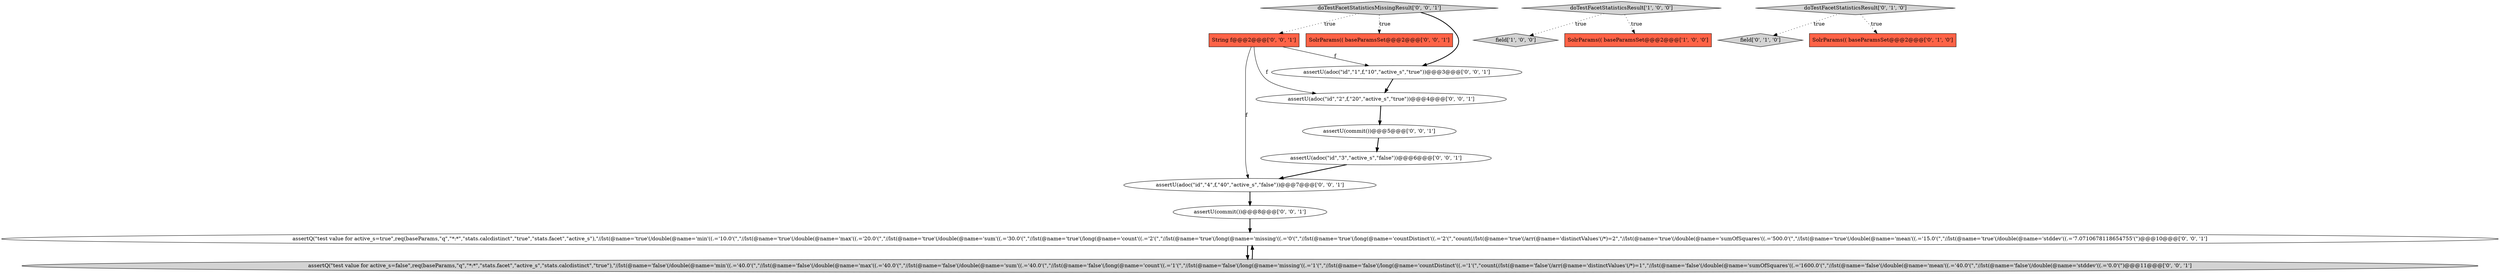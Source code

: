 digraph {
12 [style = filled, label = "assertU(adoc(\"id\",\"1\",f,\"10\",\"active_s\",\"true\"))@@@3@@@['0', '0', '1']", fillcolor = white, shape = ellipse image = "AAA0AAABBB3BBB"];
1 [style = filled, label = "doTestFacetStatisticsResult['1', '0', '0']", fillcolor = lightgray, shape = diamond image = "AAA0AAABBB1BBB"];
7 [style = filled, label = "assertU(commit())@@@5@@@['0', '0', '1']", fillcolor = white, shape = ellipse image = "AAA0AAABBB3BBB"];
13 [style = filled, label = "assertQ(\"test value for active_s=false\",req(baseParams,\"q\",\"*:*\",\"stats.facet\",\"active_s\",\"stats.calcdistinct\",\"true\"),\"//lst(@name='false'(/double(@name='min'((.='40.0'(\",\"//lst(@name='false'(/double(@name='max'((.='40.0'(\",\"//lst(@name='false'(/double(@name='sum'((.='40.0'(\",\"//lst(@name='false'(/long(@name='count'((.='1'(\",\"//lst(@name='false'(/long(@name='missing'((.='1'(\",\"//lst(@name='false'(/long(@name='countDistinct'((.='1'(\",\"count(//lst(@name='false'(/arr(@name='distinctValues'(/*)=1\",\"//lst(@name='false'(/double(@name='sumOfSquares'((.='1600.0'(\",\"//lst(@name='false'(/double(@name='mean'((.='40.0'(\",\"//lst(@name='false'(/double(@name='stddev'((.='0.0'(\")@@@11@@@['0', '0', '1']", fillcolor = lightgray, shape = ellipse image = "AAA0AAABBB3BBB"];
3 [style = filled, label = "field['0', '1', '0']", fillcolor = lightgray, shape = diamond image = "AAA0AAABBB2BBB"];
14 [style = filled, label = "assertU(adoc(\"id\",\"4\",f,\"40\",\"active_s\",\"false\"))@@@7@@@['0', '0', '1']", fillcolor = white, shape = ellipse image = "AAA0AAABBB3BBB"];
9 [style = filled, label = "assertQ(\"test value for active_s=true\",req(baseParams,\"q\",\"*:*\",\"stats.calcdistinct\",\"true\",\"stats.facet\",\"active_s\"),\"//lst(@name='true'(/double(@name='min'((.='10.0'(\",\"//lst(@name='true'(/double(@name='max'((.='20.0'(\",\"//lst(@name='true'(/double(@name='sum'((.='30.0'(\",\"//lst(@name='true'(/long(@name='count'((.='2'(\",\"//lst(@name='true'(/long(@name='missing'((.='0'(\",\"//lst(@name='true'(/long(@name='countDistinct'((.='2'(\",\"count(//lst(@name='true'(/arr(@name='distinctValues'(/*)=2\",\"//lst(@name='true'(/double(@name='sumOfSquares'((.='500.0'(\",\"//lst(@name='true'(/double(@name='mean'((.='15.0'(\",\"//lst(@name='true'(/double(@name='stddev'((.='7.0710678118654755'(\")@@@10@@@['0', '0', '1']", fillcolor = white, shape = ellipse image = "AAA0AAABBB3BBB"];
15 [style = filled, label = "SolrParams(( baseParamsSet@@@2@@@['0', '0', '1']", fillcolor = tomato, shape = box image = "AAA0AAABBB3BBB"];
4 [style = filled, label = "SolrParams(( baseParamsSet@@@2@@@['0', '1', '0']", fillcolor = tomato, shape = box image = "AAA0AAABBB2BBB"];
6 [style = filled, label = "doTestFacetStatisticsMissingResult['0', '0', '1']", fillcolor = lightgray, shape = diamond image = "AAA0AAABBB3BBB"];
16 [style = filled, label = "assertU(commit())@@@8@@@['0', '0', '1']", fillcolor = white, shape = ellipse image = "AAA0AAABBB3BBB"];
0 [style = filled, label = "field['1', '0', '0']", fillcolor = lightgray, shape = diamond image = "AAA0AAABBB1BBB"];
8 [style = filled, label = "assertU(adoc(\"id\",\"3\",\"active_s\",\"false\"))@@@6@@@['0', '0', '1']", fillcolor = white, shape = ellipse image = "AAA0AAABBB3BBB"];
11 [style = filled, label = "assertU(adoc(\"id\",\"2\",f,\"20\",\"active_s\",\"true\"))@@@4@@@['0', '0', '1']", fillcolor = white, shape = ellipse image = "AAA0AAABBB3BBB"];
5 [style = filled, label = "doTestFacetStatisticsResult['0', '1', '0']", fillcolor = lightgray, shape = diamond image = "AAA0AAABBB2BBB"];
2 [style = filled, label = "SolrParams(( baseParamsSet@@@2@@@['1', '0', '0']", fillcolor = tomato, shape = box image = "AAA0AAABBB1BBB"];
10 [style = filled, label = "String f@@@2@@@['0', '0', '1']", fillcolor = tomato, shape = box image = "AAA0AAABBB3BBB"];
1->2 [style = dotted, label="true"];
12->11 [style = bold, label=""];
9->13 [style = bold, label=""];
10->12 [style = solid, label="f"];
8->14 [style = bold, label=""];
13->9 [style = bold, label=""];
5->4 [style = dotted, label="true"];
6->10 [style = dotted, label="true"];
10->11 [style = solid, label="f"];
7->8 [style = bold, label=""];
11->7 [style = bold, label=""];
10->14 [style = solid, label="f"];
14->16 [style = bold, label=""];
1->0 [style = dotted, label="true"];
6->12 [style = bold, label=""];
6->15 [style = dotted, label="true"];
5->3 [style = dotted, label="true"];
16->9 [style = bold, label=""];
}
